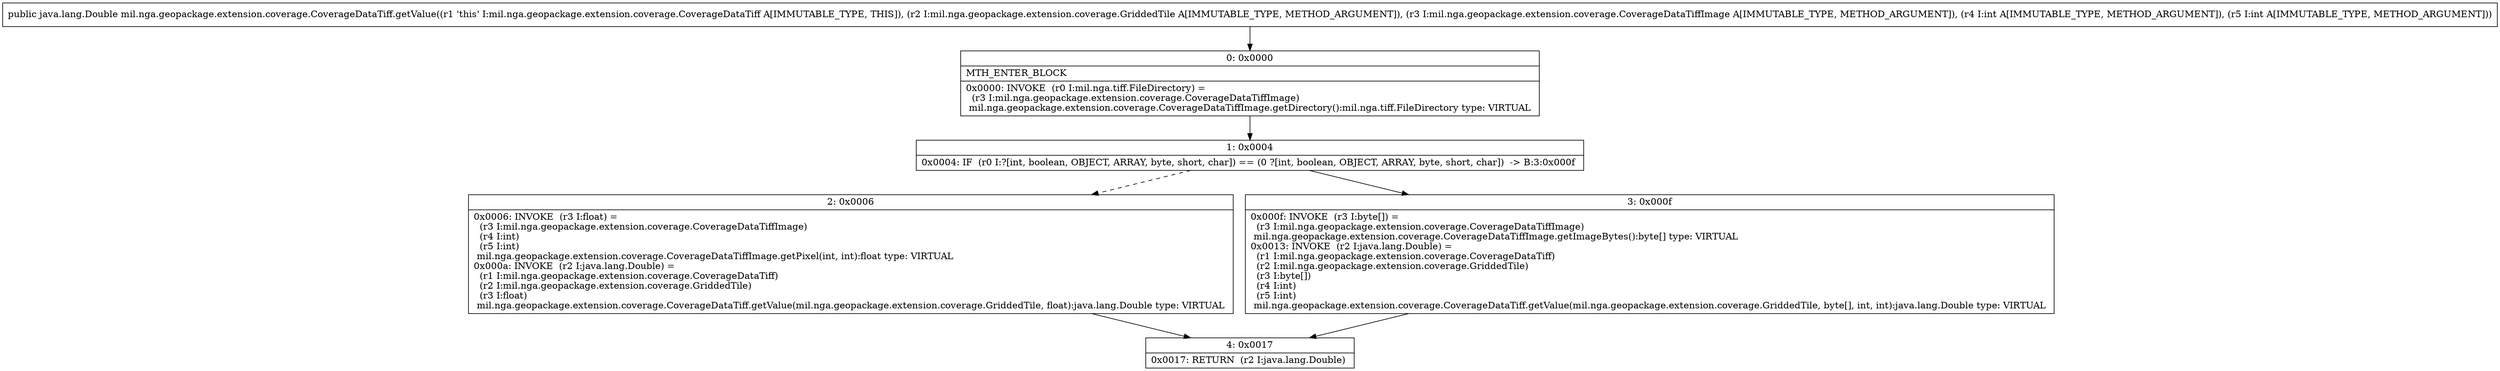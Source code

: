 digraph "CFG formil.nga.geopackage.extension.coverage.CoverageDataTiff.getValue(Lmil\/nga\/geopackage\/extension\/coverage\/GriddedTile;Lmil\/nga\/geopackage\/extension\/coverage\/CoverageDataTiffImage;II)Ljava\/lang\/Double;" {
Node_0 [shape=record,label="{0\:\ 0x0000|MTH_ENTER_BLOCK\l|0x0000: INVOKE  (r0 I:mil.nga.tiff.FileDirectory) = \l  (r3 I:mil.nga.geopackage.extension.coverage.CoverageDataTiffImage)\l mil.nga.geopackage.extension.coverage.CoverageDataTiffImage.getDirectory():mil.nga.tiff.FileDirectory type: VIRTUAL \l}"];
Node_1 [shape=record,label="{1\:\ 0x0004|0x0004: IF  (r0 I:?[int, boolean, OBJECT, ARRAY, byte, short, char]) == (0 ?[int, boolean, OBJECT, ARRAY, byte, short, char])  \-\> B:3:0x000f \l}"];
Node_2 [shape=record,label="{2\:\ 0x0006|0x0006: INVOKE  (r3 I:float) = \l  (r3 I:mil.nga.geopackage.extension.coverage.CoverageDataTiffImage)\l  (r4 I:int)\l  (r5 I:int)\l mil.nga.geopackage.extension.coverage.CoverageDataTiffImage.getPixel(int, int):float type: VIRTUAL \l0x000a: INVOKE  (r2 I:java.lang.Double) = \l  (r1 I:mil.nga.geopackage.extension.coverage.CoverageDataTiff)\l  (r2 I:mil.nga.geopackage.extension.coverage.GriddedTile)\l  (r3 I:float)\l mil.nga.geopackage.extension.coverage.CoverageDataTiff.getValue(mil.nga.geopackage.extension.coverage.GriddedTile, float):java.lang.Double type: VIRTUAL \l}"];
Node_3 [shape=record,label="{3\:\ 0x000f|0x000f: INVOKE  (r3 I:byte[]) = \l  (r3 I:mil.nga.geopackage.extension.coverage.CoverageDataTiffImage)\l mil.nga.geopackage.extension.coverage.CoverageDataTiffImage.getImageBytes():byte[] type: VIRTUAL \l0x0013: INVOKE  (r2 I:java.lang.Double) = \l  (r1 I:mil.nga.geopackage.extension.coverage.CoverageDataTiff)\l  (r2 I:mil.nga.geopackage.extension.coverage.GriddedTile)\l  (r3 I:byte[])\l  (r4 I:int)\l  (r5 I:int)\l mil.nga.geopackage.extension.coverage.CoverageDataTiff.getValue(mil.nga.geopackage.extension.coverage.GriddedTile, byte[], int, int):java.lang.Double type: VIRTUAL \l}"];
Node_4 [shape=record,label="{4\:\ 0x0017|0x0017: RETURN  (r2 I:java.lang.Double) \l}"];
MethodNode[shape=record,label="{public java.lang.Double mil.nga.geopackage.extension.coverage.CoverageDataTiff.getValue((r1 'this' I:mil.nga.geopackage.extension.coverage.CoverageDataTiff A[IMMUTABLE_TYPE, THIS]), (r2 I:mil.nga.geopackage.extension.coverage.GriddedTile A[IMMUTABLE_TYPE, METHOD_ARGUMENT]), (r3 I:mil.nga.geopackage.extension.coverage.CoverageDataTiffImage A[IMMUTABLE_TYPE, METHOD_ARGUMENT]), (r4 I:int A[IMMUTABLE_TYPE, METHOD_ARGUMENT]), (r5 I:int A[IMMUTABLE_TYPE, METHOD_ARGUMENT])) }"];
MethodNode -> Node_0;
Node_0 -> Node_1;
Node_1 -> Node_2[style=dashed];
Node_1 -> Node_3;
Node_2 -> Node_4;
Node_3 -> Node_4;
}


